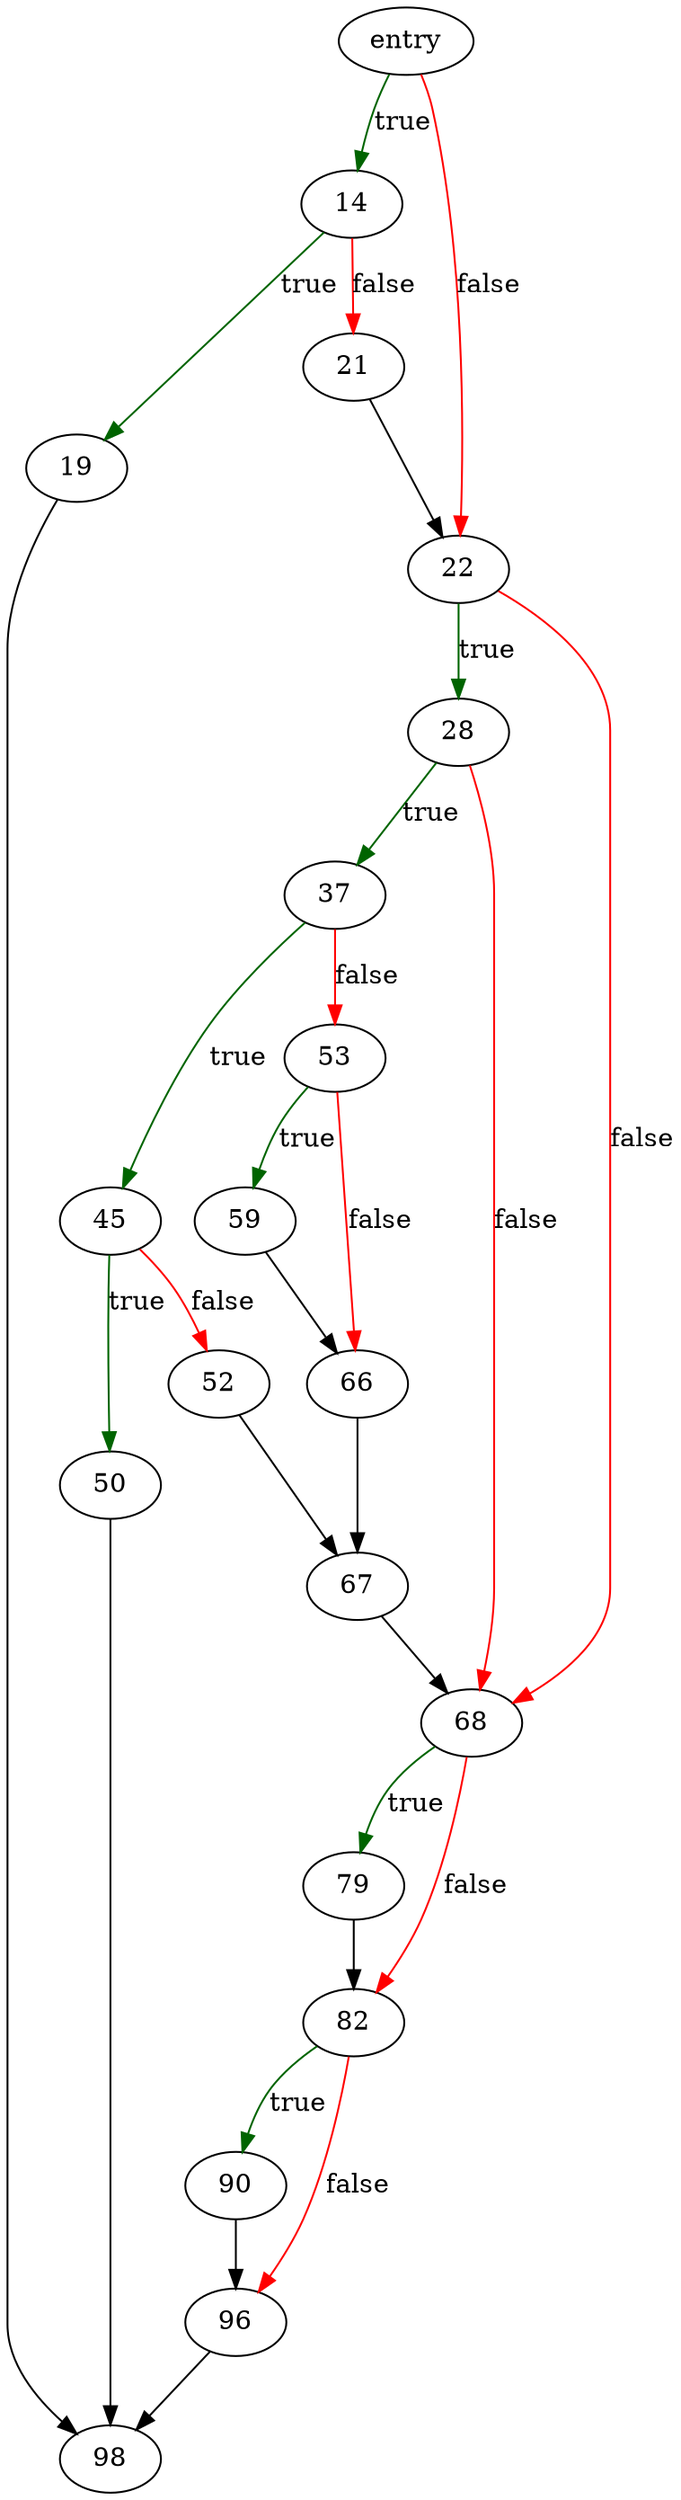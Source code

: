 digraph "pager_write" {
	// Node definitions.
	1 [label=entry];
	14;
	19;
	21;
	22;
	28;
	37;
	45;
	50;
	52;
	53;
	59;
	66;
	67;
	68;
	79;
	82;
	90;
	96;
	98;

	// Edge definitions.
	1 -> 14 [
		color=darkgreen
		label=true
	];
	1 -> 22 [
		color=red
		label=false
	];
	14 -> 19 [
		color=darkgreen
		label=true
	];
	14 -> 21 [
		color=red
		label=false
	];
	19 -> 98;
	21 -> 22;
	22 -> 28 [
		color=darkgreen
		label=true
	];
	22 -> 68 [
		color=red
		label=false
	];
	28 -> 37 [
		color=darkgreen
		label=true
	];
	28 -> 68 [
		color=red
		label=false
	];
	37 -> 45 [
		color=darkgreen
		label=true
	];
	37 -> 53 [
		color=red
		label=false
	];
	45 -> 50 [
		color=darkgreen
		label=true
	];
	45 -> 52 [
		color=red
		label=false
	];
	50 -> 98;
	52 -> 67;
	53 -> 59 [
		color=darkgreen
		label=true
	];
	53 -> 66 [
		color=red
		label=false
	];
	59 -> 66;
	66 -> 67;
	67 -> 68;
	68 -> 79 [
		color=darkgreen
		label=true
	];
	68 -> 82 [
		color=red
		label=false
	];
	79 -> 82;
	82 -> 90 [
		color=darkgreen
		label=true
	];
	82 -> 96 [
		color=red
		label=false
	];
	90 -> 96;
	96 -> 98;
}